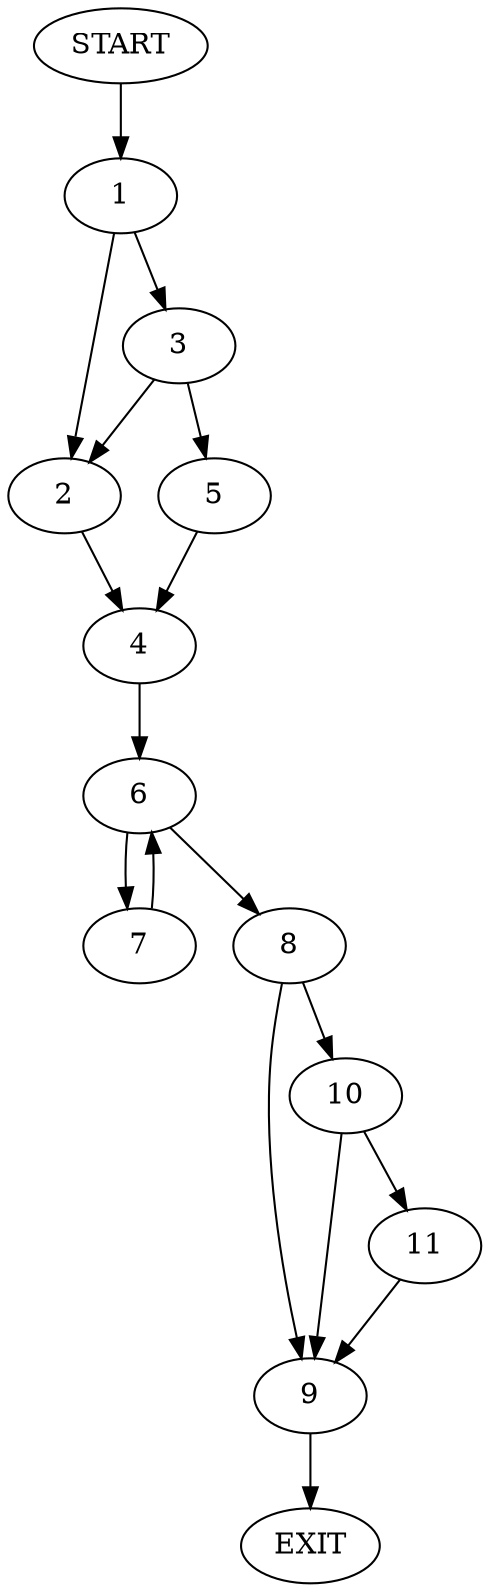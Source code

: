 digraph {
0 [label="START"]
12 [label="EXIT"]
0 -> 1
1 -> 2
1 -> 3
2 -> 4
3 -> 5
3 -> 2
5 -> 4
4 -> 6
6 -> 7
6 -> 8
7 -> 6
8 -> 9
8 -> 10
10 -> 9
10 -> 11
9 -> 12
11 -> 9
}
